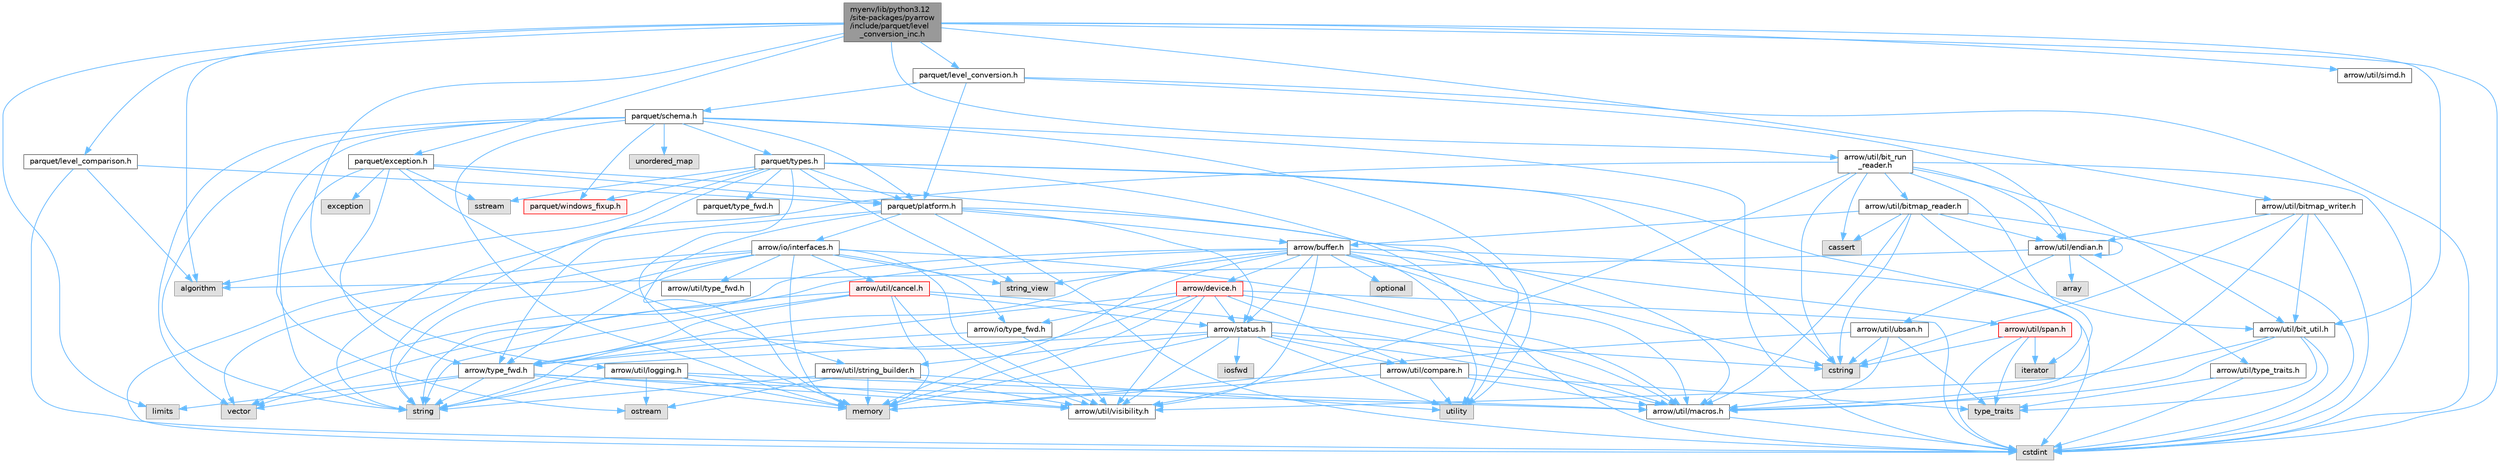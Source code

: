 digraph "myenv/lib/python3.12/site-packages/pyarrow/include/parquet/level_conversion_inc.h"
{
 // LATEX_PDF_SIZE
  bgcolor="transparent";
  edge [fontname=Helvetica,fontsize=10,labelfontname=Helvetica,labelfontsize=10];
  node [fontname=Helvetica,fontsize=10,shape=box,height=0.2,width=0.4];
  Node1 [id="Node000001",label="myenv/lib/python3.12\l/site-packages/pyarrow\l/include/parquet/level\l_conversion_inc.h",height=0.2,width=0.4,color="gray40", fillcolor="grey60", style="filled", fontcolor="black",tooltip=" "];
  Node1 -> Node2 [id="edge1_Node000001_Node000002",color="steelblue1",style="solid",tooltip=" "];
  Node2 [id="Node000002",label="parquet/level_conversion.h",height=0.2,width=0.4,color="grey40", fillcolor="white", style="filled",URL="$level__conversion_8h.html",tooltip=" "];
  Node2 -> Node3 [id="edge2_Node000002_Node000003",color="steelblue1",style="solid",tooltip=" "];
  Node3 [id="Node000003",label="cstdint",height=0.2,width=0.4,color="grey60", fillcolor="#E0E0E0", style="filled",tooltip=" "];
  Node2 -> Node4 [id="edge3_Node000002_Node000004",color="steelblue1",style="solid",tooltip=" "];
  Node4 [id="Node000004",label="arrow/util/endian.h",height=0.2,width=0.4,color="grey40", fillcolor="white", style="filled",URL="$endian_8h.html",tooltip=" "];
  Node4 -> Node4 [id="edge4_Node000004_Node000004",color="steelblue1",style="solid",tooltip=" "];
  Node4 -> Node5 [id="edge5_Node000004_Node000005",color="steelblue1",style="solid",tooltip=" "];
  Node5 [id="Node000005",label="algorithm",height=0.2,width=0.4,color="grey60", fillcolor="#E0E0E0", style="filled",tooltip=" "];
  Node4 -> Node6 [id="edge6_Node000004_Node000006",color="steelblue1",style="solid",tooltip=" "];
  Node6 [id="Node000006",label="array",height=0.2,width=0.4,color="grey60", fillcolor="#E0E0E0", style="filled",tooltip=" "];
  Node4 -> Node7 [id="edge7_Node000004_Node000007",color="steelblue1",style="solid",tooltip=" "];
  Node7 [id="Node000007",label="arrow/util/type_traits.h",height=0.2,width=0.4,color="grey40", fillcolor="white", style="filled",URL="$include_2arrow_2util_2type__traits_8h.html",tooltip=" "];
  Node7 -> Node3 [id="edge8_Node000007_Node000003",color="steelblue1",style="solid",tooltip=" "];
  Node7 -> Node8 [id="edge9_Node000007_Node000008",color="steelblue1",style="solid",tooltip=" "];
  Node8 [id="Node000008",label="type_traits",height=0.2,width=0.4,color="grey60", fillcolor="#E0E0E0", style="filled",tooltip=" "];
  Node4 -> Node9 [id="edge10_Node000004_Node000009",color="steelblue1",style="solid",tooltip=" "];
  Node9 [id="Node000009",label="arrow/util/ubsan.h",height=0.2,width=0.4,color="grey40", fillcolor="white", style="filled",URL="$ubsan_8h.html",tooltip=" "];
  Node9 -> Node10 [id="edge11_Node000009_Node000010",color="steelblue1",style="solid",tooltip=" "];
  Node10 [id="Node000010",label="cstring",height=0.2,width=0.4,color="grey60", fillcolor="#E0E0E0", style="filled",tooltip=" "];
  Node9 -> Node11 [id="edge12_Node000009_Node000011",color="steelblue1",style="solid",tooltip=" "];
  Node11 [id="Node000011",label="memory",height=0.2,width=0.4,color="grey60", fillcolor="#E0E0E0", style="filled",tooltip=" "];
  Node9 -> Node8 [id="edge13_Node000009_Node000008",color="steelblue1",style="solid",tooltip=" "];
  Node9 -> Node12 [id="edge14_Node000009_Node000012",color="steelblue1",style="solid",tooltip=" "];
  Node12 [id="Node000012",label="arrow/util/macros.h",height=0.2,width=0.4,color="grey40", fillcolor="white", style="filled",URL="$macros_8h.html",tooltip=" "];
  Node12 -> Node3 [id="edge15_Node000012_Node000003",color="steelblue1",style="solid",tooltip=" "];
  Node2 -> Node13 [id="edge16_Node000002_Node000013",color="steelblue1",style="solid",tooltip=" "];
  Node13 [id="Node000013",label="parquet/platform.h",height=0.2,width=0.4,color="grey40", fillcolor="white", style="filled",URL="$include_2parquet_2platform_8h.html",tooltip=" "];
  Node13 -> Node3 [id="edge17_Node000013_Node000003",color="steelblue1",style="solid",tooltip=" "];
  Node13 -> Node11 [id="edge18_Node000013_Node000011",color="steelblue1",style="solid",tooltip=" "];
  Node13 -> Node14 [id="edge19_Node000013_Node000014",color="steelblue1",style="solid",tooltip=" "];
  Node14 [id="Node000014",label="arrow/buffer.h",height=0.2,width=0.4,color="grey40", fillcolor="white", style="filled",URL="$buffer_8h.html",tooltip=" "];
  Node14 -> Node3 [id="edge20_Node000014_Node000003",color="steelblue1",style="solid",tooltip=" "];
  Node14 -> Node10 [id="edge21_Node000014_Node000010",color="steelblue1",style="solid",tooltip=" "];
  Node14 -> Node11 [id="edge22_Node000014_Node000011",color="steelblue1",style="solid",tooltip=" "];
  Node14 -> Node15 [id="edge23_Node000014_Node000015",color="steelblue1",style="solid",tooltip=" "];
  Node15 [id="Node000015",label="optional",height=0.2,width=0.4,color="grey60", fillcolor="#E0E0E0", style="filled",tooltip=" "];
  Node14 -> Node16 [id="edge24_Node000014_Node000016",color="steelblue1",style="solid",tooltip=" "];
  Node16 [id="Node000016",label="string",height=0.2,width=0.4,color="grey60", fillcolor="#E0E0E0", style="filled",tooltip=" "];
  Node14 -> Node17 [id="edge25_Node000014_Node000017",color="steelblue1",style="solid",tooltip=" "];
  Node17 [id="Node000017",label="string_view",height=0.2,width=0.4,color="grey60", fillcolor="#E0E0E0", style="filled",tooltip=" "];
  Node14 -> Node18 [id="edge26_Node000014_Node000018",color="steelblue1",style="solid",tooltip=" "];
  Node18 [id="Node000018",label="utility",height=0.2,width=0.4,color="grey60", fillcolor="#E0E0E0", style="filled",tooltip=" "];
  Node14 -> Node19 [id="edge27_Node000014_Node000019",color="steelblue1",style="solid",tooltip=" "];
  Node19 [id="Node000019",label="vector",height=0.2,width=0.4,color="grey60", fillcolor="#E0E0E0", style="filled",tooltip=" "];
  Node14 -> Node20 [id="edge28_Node000014_Node000020",color="steelblue1",style="solid",tooltip=" "];
  Node20 [id="Node000020",label="arrow/device.h",height=0.2,width=0.4,color="red", fillcolor="#FFF0F0", style="filled",URL="$device_8h.html",tooltip=" "];
  Node20 -> Node3 [id="edge29_Node000020_Node000003",color="steelblue1",style="solid",tooltip=" "];
  Node20 -> Node11 [id="edge30_Node000020_Node000011",color="steelblue1",style="solid",tooltip=" "];
  Node20 -> Node16 [id="edge31_Node000020_Node000016",color="steelblue1",style="solid",tooltip=" "];
  Node20 -> Node22 [id="edge32_Node000020_Node000022",color="steelblue1",style="solid",tooltip=" "];
  Node22 [id="Node000022",label="arrow/io/type_fwd.h",height=0.2,width=0.4,color="grey40", fillcolor="white", style="filled",URL="$arrow_2io_2type__fwd_8h.html",tooltip=" "];
  Node22 -> Node23 [id="edge33_Node000022_Node000023",color="steelblue1",style="solid",tooltip=" "];
  Node23 [id="Node000023",label="arrow/type_fwd.h",height=0.2,width=0.4,color="grey40", fillcolor="white", style="filled",URL="$arrow_2type__fwd_8h.html",tooltip=" "];
  Node23 -> Node24 [id="edge34_Node000023_Node000024",color="steelblue1",style="solid",tooltip=" "];
  Node24 [id="Node000024",label="limits",height=0.2,width=0.4,color="grey60", fillcolor="#E0E0E0", style="filled",tooltip=" "];
  Node23 -> Node11 [id="edge35_Node000023_Node000011",color="steelblue1",style="solid",tooltip=" "];
  Node23 -> Node16 [id="edge36_Node000023_Node000016",color="steelblue1",style="solid",tooltip=" "];
  Node23 -> Node19 [id="edge37_Node000023_Node000019",color="steelblue1",style="solid",tooltip=" "];
  Node23 -> Node12 [id="edge38_Node000023_Node000012",color="steelblue1",style="solid",tooltip=" "];
  Node23 -> Node25 [id="edge39_Node000023_Node000025",color="steelblue1",style="solid",tooltip=" "];
  Node25 [id="Node000025",label="arrow/util/visibility.h",height=0.2,width=0.4,color="grey40", fillcolor="white", style="filled",URL="$include_2arrow_2util_2visibility_8h.html",tooltip=" "];
  Node22 -> Node25 [id="edge40_Node000022_Node000025",color="steelblue1",style="solid",tooltip=" "];
  Node20 -> Node29 [id="edge41_Node000020_Node000029",color="steelblue1",style="solid",tooltip=" "];
  Node29 [id="Node000029",label="arrow/status.h",height=0.2,width=0.4,color="grey40", fillcolor="white", style="filled",URL="$status_8h.html",tooltip=" "];
  Node29 -> Node10 [id="edge42_Node000029_Node000010",color="steelblue1",style="solid",tooltip=" "];
  Node29 -> Node30 [id="edge43_Node000029_Node000030",color="steelblue1",style="solid",tooltip=" "];
  Node30 [id="Node000030",label="iosfwd",height=0.2,width=0.4,color="grey60", fillcolor="#E0E0E0", style="filled",tooltip=" "];
  Node29 -> Node11 [id="edge44_Node000029_Node000011",color="steelblue1",style="solid",tooltip=" "];
  Node29 -> Node16 [id="edge45_Node000029_Node000016",color="steelblue1",style="solid",tooltip=" "];
  Node29 -> Node18 [id="edge46_Node000029_Node000018",color="steelblue1",style="solid",tooltip=" "];
  Node29 -> Node31 [id="edge47_Node000029_Node000031",color="steelblue1",style="solid",tooltip=" "];
  Node31 [id="Node000031",label="arrow/util/compare.h",height=0.2,width=0.4,color="grey40", fillcolor="white", style="filled",URL="$util_2compare_8h.html",tooltip=" "];
  Node31 -> Node11 [id="edge48_Node000031_Node000011",color="steelblue1",style="solid",tooltip=" "];
  Node31 -> Node8 [id="edge49_Node000031_Node000008",color="steelblue1",style="solid",tooltip=" "];
  Node31 -> Node18 [id="edge50_Node000031_Node000018",color="steelblue1",style="solid",tooltip=" "];
  Node31 -> Node12 [id="edge51_Node000031_Node000012",color="steelblue1",style="solid",tooltip=" "];
  Node29 -> Node12 [id="edge52_Node000029_Node000012",color="steelblue1",style="solid",tooltip=" "];
  Node29 -> Node32 [id="edge53_Node000029_Node000032",color="steelblue1",style="solid",tooltip=" "];
  Node32 [id="Node000032",label="arrow/util/string_builder.h",height=0.2,width=0.4,color="grey40", fillcolor="white", style="filled",URL="$string__builder_8h.html",tooltip=" "];
  Node32 -> Node11 [id="edge54_Node000032_Node000011",color="steelblue1",style="solid",tooltip=" "];
  Node32 -> Node33 [id="edge55_Node000032_Node000033",color="steelblue1",style="solid",tooltip=" "];
  Node33 [id="Node000033",label="ostream",height=0.2,width=0.4,color="grey60", fillcolor="#E0E0E0", style="filled",tooltip=" "];
  Node32 -> Node16 [id="edge56_Node000032_Node000016",color="steelblue1",style="solid",tooltip=" "];
  Node32 -> Node18 [id="edge57_Node000032_Node000018",color="steelblue1",style="solid",tooltip=" "];
  Node32 -> Node25 [id="edge58_Node000032_Node000025",color="steelblue1",style="solid",tooltip=" "];
  Node29 -> Node25 [id="edge59_Node000029_Node000025",color="steelblue1",style="solid",tooltip=" "];
  Node20 -> Node23 [id="edge60_Node000020_Node000023",color="steelblue1",style="solid",tooltip=" "];
  Node20 -> Node31 [id="edge61_Node000020_Node000031",color="steelblue1",style="solid",tooltip=" "];
  Node20 -> Node12 [id="edge62_Node000020_Node000012",color="steelblue1",style="solid",tooltip=" "];
  Node20 -> Node25 [id="edge63_Node000020_Node000025",color="steelblue1",style="solid",tooltip=" "];
  Node14 -> Node29 [id="edge64_Node000014_Node000029",color="steelblue1",style="solid",tooltip=" "];
  Node14 -> Node23 [id="edge65_Node000014_Node000023",color="steelblue1",style="solid",tooltip=" "];
  Node14 -> Node12 [id="edge66_Node000014_Node000012",color="steelblue1",style="solid",tooltip=" "];
  Node14 -> Node36 [id="edge67_Node000014_Node000036",color="steelblue1",style="solid",tooltip=" "];
  Node36 [id="Node000036",label="arrow/util/span.h",height=0.2,width=0.4,color="red", fillcolor="#FFF0F0", style="filled",URL="$span_8h.html",tooltip=" "];
  Node36 -> Node3 [id="edge68_Node000036_Node000003",color="steelblue1",style="solid",tooltip=" "];
  Node36 -> Node10 [id="edge69_Node000036_Node000010",color="steelblue1",style="solid",tooltip=" "];
  Node36 -> Node37 [id="edge70_Node000036_Node000037",color="steelblue1",style="solid",tooltip=" "];
  Node37 [id="Node000037",label="iterator",height=0.2,width=0.4,color="grey60", fillcolor="#E0E0E0", style="filled",tooltip=" "];
  Node36 -> Node8 [id="edge71_Node000036_Node000008",color="steelblue1",style="solid",tooltip=" "];
  Node14 -> Node25 [id="edge72_Node000014_Node000025",color="steelblue1",style="solid",tooltip=" "];
  Node13 -> Node38 [id="edge73_Node000013_Node000038",color="steelblue1",style="solid",tooltip=" "];
  Node38 [id="Node000038",label="arrow/io/interfaces.h",height=0.2,width=0.4,color="grey40", fillcolor="white", style="filled",URL="$interfaces_8h.html",tooltip=" "];
  Node38 -> Node3 [id="edge74_Node000038_Node000003",color="steelblue1",style="solid",tooltip=" "];
  Node38 -> Node11 [id="edge75_Node000038_Node000011",color="steelblue1",style="solid",tooltip=" "];
  Node38 -> Node16 [id="edge76_Node000038_Node000016",color="steelblue1",style="solid",tooltip=" "];
  Node38 -> Node17 [id="edge77_Node000038_Node000017",color="steelblue1",style="solid",tooltip=" "];
  Node38 -> Node19 [id="edge78_Node000038_Node000019",color="steelblue1",style="solid",tooltip=" "];
  Node38 -> Node22 [id="edge79_Node000038_Node000022",color="steelblue1",style="solid",tooltip=" "];
  Node38 -> Node23 [id="edge80_Node000038_Node000023",color="steelblue1",style="solid",tooltip=" "];
  Node38 -> Node39 [id="edge81_Node000038_Node000039",color="steelblue1",style="solid",tooltip=" "];
  Node39 [id="Node000039",label="arrow/util/cancel.h",height=0.2,width=0.4,color="red", fillcolor="#FFF0F0", style="filled",URL="$cancel_8h.html",tooltip=" "];
  Node39 -> Node11 [id="edge82_Node000039_Node000011",color="steelblue1",style="solid",tooltip=" "];
  Node39 -> Node16 [id="edge83_Node000039_Node000016",color="steelblue1",style="solid",tooltip=" "];
  Node39 -> Node19 [id="edge84_Node000039_Node000019",color="steelblue1",style="solid",tooltip=" "];
  Node39 -> Node29 [id="edge85_Node000039_Node000029",color="steelblue1",style="solid",tooltip=" "];
  Node39 -> Node23 [id="edge86_Node000039_Node000023",color="steelblue1",style="solid",tooltip=" "];
  Node39 -> Node12 [id="edge87_Node000039_Node000012",color="steelblue1",style="solid",tooltip=" "];
  Node39 -> Node25 [id="edge88_Node000039_Node000025",color="steelblue1",style="solid",tooltip=" "];
  Node38 -> Node12 [id="edge89_Node000038_Node000012",color="steelblue1",style="solid",tooltip=" "];
  Node38 -> Node40 [id="edge90_Node000038_Node000040",color="steelblue1",style="solid",tooltip=" "];
  Node40 [id="Node000040",label="arrow/util/type_fwd.h",height=0.2,width=0.4,color="grey40", fillcolor="white", style="filled",URL="$arrow_2util_2type__fwd_8h.html",tooltip=" "];
  Node38 -> Node25 [id="edge91_Node000038_Node000025",color="steelblue1",style="solid",tooltip=" "];
  Node13 -> Node29 [id="edge92_Node000013_Node000029",color="steelblue1",style="solid",tooltip=" "];
  Node13 -> Node23 [id="edge93_Node000013_Node000023",color="steelblue1",style="solid",tooltip=" "];
  Node13 -> Node12 [id="edge94_Node000013_Node000012",color="steelblue1",style="solid",tooltip=" "];
  Node2 -> Node41 [id="edge95_Node000002_Node000041",color="steelblue1",style="solid",tooltip=" "];
  Node41 [id="Node000041",label="parquet/schema.h",height=0.2,width=0.4,color="grey40", fillcolor="white", style="filled",URL="$schema_8h.html",tooltip=" "];
  Node41 -> Node3 [id="edge96_Node000041_Node000003",color="steelblue1",style="solid",tooltip=" "];
  Node41 -> Node11 [id="edge97_Node000041_Node000011",color="steelblue1",style="solid",tooltip=" "];
  Node41 -> Node33 [id="edge98_Node000041_Node000033",color="steelblue1",style="solid",tooltip=" "];
  Node41 -> Node16 [id="edge99_Node000041_Node000016",color="steelblue1",style="solid",tooltip=" "];
  Node41 -> Node42 [id="edge100_Node000041_Node000042",color="steelblue1",style="solid",tooltip=" "];
  Node42 [id="Node000042",label="unordered_map",height=0.2,width=0.4,color="grey60", fillcolor="#E0E0E0", style="filled",tooltip=" "];
  Node41 -> Node18 [id="edge101_Node000041_Node000018",color="steelblue1",style="solid",tooltip=" "];
  Node41 -> Node19 [id="edge102_Node000041_Node000019",color="steelblue1",style="solid",tooltip=" "];
  Node41 -> Node13 [id="edge103_Node000041_Node000013",color="steelblue1",style="solid",tooltip=" "];
  Node41 -> Node43 [id="edge104_Node000041_Node000043",color="steelblue1",style="solid",tooltip=" "];
  Node43 [id="Node000043",label="parquet/types.h",height=0.2,width=0.4,color="grey40", fillcolor="white", style="filled",URL="$parquet_2types_8h.html",tooltip=" "];
  Node43 -> Node5 [id="edge105_Node000043_Node000005",color="steelblue1",style="solid",tooltip=" "];
  Node43 -> Node3 [id="edge106_Node000043_Node000003",color="steelblue1",style="solid",tooltip=" "];
  Node43 -> Node10 [id="edge107_Node000043_Node000010",color="steelblue1",style="solid",tooltip=" "];
  Node43 -> Node37 [id="edge108_Node000043_Node000037",color="steelblue1",style="solid",tooltip=" "];
  Node43 -> Node11 [id="edge109_Node000043_Node000011",color="steelblue1",style="solid",tooltip=" "];
  Node43 -> Node44 [id="edge110_Node000043_Node000044",color="steelblue1",style="solid",tooltip=" "];
  Node44 [id="Node000044",label="sstream",height=0.2,width=0.4,color="grey60", fillcolor="#E0E0E0", style="filled",tooltip=" "];
  Node43 -> Node16 [id="edge111_Node000043_Node000016",color="steelblue1",style="solid",tooltip=" "];
  Node43 -> Node17 [id="edge112_Node000043_Node000017",color="steelblue1",style="solid",tooltip=" "];
  Node43 -> Node13 [id="edge113_Node000043_Node000013",color="steelblue1",style="solid",tooltip=" "];
  Node43 -> Node45 [id="edge114_Node000043_Node000045",color="steelblue1",style="solid",tooltip=" "];
  Node45 [id="Node000045",label="parquet/type_fwd.h",height=0.2,width=0.4,color="grey40", fillcolor="white", style="filled",URL="$parquet_2type__fwd_8h.html",tooltip=" "];
  Node43 -> Node46 [id="edge115_Node000043_Node000046",color="steelblue1",style="solid",tooltip=" "];
  Node46 [id="Node000046",label="parquet/windows_fixup.h",height=0.2,width=0.4,color="red", fillcolor="#FFF0F0", style="filled",URL="$parquet_2windows__fixup_8h.html",tooltip=" "];
  Node41 -> Node46 [id="edge116_Node000041_Node000046",color="steelblue1",style="solid",tooltip=" "];
  Node1 -> Node5 [id="edge117_Node000001_Node000005",color="steelblue1",style="solid",tooltip=" "];
  Node1 -> Node3 [id="edge118_Node000001_Node000003",color="steelblue1",style="solid",tooltip=" "];
  Node1 -> Node24 [id="edge119_Node000001_Node000024",color="steelblue1",style="solid",tooltip=" "];
  Node1 -> Node48 [id="edge120_Node000001_Node000048",color="steelblue1",style="solid",tooltip=" "];
  Node48 [id="Node000048",label="arrow/util/bit_run\l_reader.h",height=0.2,width=0.4,color="grey40", fillcolor="white", style="filled",URL="$bit__run__reader_8h.html",tooltip=" "];
  Node48 -> Node49 [id="edge121_Node000048_Node000049",color="steelblue1",style="solid",tooltip=" "];
  Node49 [id="Node000049",label="cassert",height=0.2,width=0.4,color="grey60", fillcolor="#E0E0E0", style="filled",tooltip=" "];
  Node48 -> Node3 [id="edge122_Node000048_Node000003",color="steelblue1",style="solid",tooltip=" "];
  Node48 -> Node10 [id="edge123_Node000048_Node000010",color="steelblue1",style="solid",tooltip=" "];
  Node48 -> Node16 [id="edge124_Node000048_Node000016",color="steelblue1",style="solid",tooltip=" "];
  Node48 -> Node50 [id="edge125_Node000048_Node000050",color="steelblue1",style="solid",tooltip=" "];
  Node50 [id="Node000050",label="arrow/util/bit_util.h",height=0.2,width=0.4,color="grey40", fillcolor="white", style="filled",URL="$bit__util_8h.html",tooltip=" "];
  Node50 -> Node3 [id="edge126_Node000050_Node000003",color="steelblue1",style="solid",tooltip=" "];
  Node50 -> Node8 [id="edge127_Node000050_Node000008",color="steelblue1",style="solid",tooltip=" "];
  Node50 -> Node12 [id="edge128_Node000050_Node000012",color="steelblue1",style="solid",tooltip=" "];
  Node50 -> Node25 [id="edge129_Node000050_Node000025",color="steelblue1",style="solid",tooltip=" "];
  Node48 -> Node51 [id="edge130_Node000048_Node000051",color="steelblue1",style="solid",tooltip=" "];
  Node51 [id="Node000051",label="arrow/util/bitmap_reader.h",height=0.2,width=0.4,color="grey40", fillcolor="white", style="filled",URL="$bitmap__reader_8h.html",tooltip=" "];
  Node51 -> Node49 [id="edge131_Node000051_Node000049",color="steelblue1",style="solid",tooltip=" "];
  Node51 -> Node3 [id="edge132_Node000051_Node000003",color="steelblue1",style="solid",tooltip=" "];
  Node51 -> Node10 [id="edge133_Node000051_Node000010",color="steelblue1",style="solid",tooltip=" "];
  Node51 -> Node14 [id="edge134_Node000051_Node000014",color="steelblue1",style="solid",tooltip=" "];
  Node51 -> Node50 [id="edge135_Node000051_Node000050",color="steelblue1",style="solid",tooltip=" "];
  Node51 -> Node4 [id="edge136_Node000051_Node000004",color="steelblue1",style="solid",tooltip=" "];
  Node51 -> Node12 [id="edge137_Node000051_Node000012",color="steelblue1",style="solid",tooltip=" "];
  Node48 -> Node4 [id="edge138_Node000048_Node000004",color="steelblue1",style="solid",tooltip=" "];
  Node48 -> Node12 [id="edge139_Node000048_Node000012",color="steelblue1",style="solid",tooltip=" "];
  Node48 -> Node25 [id="edge140_Node000048_Node000025",color="steelblue1",style="solid",tooltip=" "];
  Node1 -> Node50 [id="edge141_Node000001_Node000050",color="steelblue1",style="solid",tooltip=" "];
  Node1 -> Node52 [id="edge142_Node000001_Node000052",color="steelblue1",style="solid",tooltip=" "];
  Node52 [id="Node000052",label="arrow/util/bitmap_writer.h",height=0.2,width=0.4,color="grey40", fillcolor="white", style="filled",URL="$bitmap__writer_8h.html",tooltip=" "];
  Node52 -> Node3 [id="edge143_Node000052_Node000003",color="steelblue1",style="solid",tooltip=" "];
  Node52 -> Node10 [id="edge144_Node000052_Node000010",color="steelblue1",style="solid",tooltip=" "];
  Node52 -> Node50 [id="edge145_Node000052_Node000050",color="steelblue1",style="solid",tooltip=" "];
  Node52 -> Node4 [id="edge146_Node000052_Node000004",color="steelblue1",style="solid",tooltip=" "];
  Node52 -> Node12 [id="edge147_Node000052_Node000012",color="steelblue1",style="solid",tooltip=" "];
  Node1 -> Node53 [id="edge148_Node000001_Node000053",color="steelblue1",style="solid",tooltip=" "];
  Node53 [id="Node000053",label="arrow/util/logging.h",height=0.2,width=0.4,color="grey40", fillcolor="white", style="filled",URL="$logging_8h.html",tooltip=" "];
  Node53 -> Node11 [id="edge149_Node000053_Node000011",color="steelblue1",style="solid",tooltip=" "];
  Node53 -> Node33 [id="edge150_Node000053_Node000033",color="steelblue1",style="solid",tooltip=" "];
  Node53 -> Node16 [id="edge151_Node000053_Node000016",color="steelblue1",style="solid",tooltip=" "];
  Node53 -> Node12 [id="edge152_Node000053_Node000012",color="steelblue1",style="solid",tooltip=" "];
  Node53 -> Node25 [id="edge153_Node000053_Node000025",color="steelblue1",style="solid",tooltip=" "];
  Node1 -> Node54 [id="edge154_Node000001_Node000054",color="steelblue1",style="solid",tooltip=" "];
  Node54 [id="Node000054",label="arrow/util/simd.h",height=0.2,width=0.4,color="grey40", fillcolor="white", style="filled",URL="$simd_8h.html",tooltip=" "];
  Node1 -> Node55 [id="edge155_Node000001_Node000055",color="steelblue1",style="solid",tooltip=" "];
  Node55 [id="Node000055",label="parquet/exception.h",height=0.2,width=0.4,color="grey40", fillcolor="white", style="filled",URL="$exception_8h.html",tooltip=" "];
  Node55 -> Node56 [id="edge156_Node000055_Node000056",color="steelblue1",style="solid",tooltip=" "];
  Node56 [id="Node000056",label="exception",height=0.2,width=0.4,color="grey60", fillcolor="#E0E0E0", style="filled",tooltip=" "];
  Node55 -> Node44 [id="edge157_Node000055_Node000044",color="steelblue1",style="solid",tooltip=" "];
  Node55 -> Node16 [id="edge158_Node000055_Node000016",color="steelblue1",style="solid",tooltip=" "];
  Node55 -> Node18 [id="edge159_Node000055_Node000018",color="steelblue1",style="solid",tooltip=" "];
  Node55 -> Node23 [id="edge160_Node000055_Node000023",color="steelblue1",style="solid",tooltip=" "];
  Node55 -> Node32 [id="edge161_Node000055_Node000032",color="steelblue1",style="solid",tooltip=" "];
  Node55 -> Node13 [id="edge162_Node000055_Node000013",color="steelblue1",style="solid",tooltip=" "];
  Node1 -> Node57 [id="edge163_Node000001_Node000057",color="steelblue1",style="solid",tooltip=" "];
  Node57 [id="Node000057",label="parquet/level_comparison.h",height=0.2,width=0.4,color="grey40", fillcolor="white", style="filled",URL="$level__comparison_8h.html",tooltip=" "];
  Node57 -> Node5 [id="edge164_Node000057_Node000005",color="steelblue1",style="solid",tooltip=" "];
  Node57 -> Node3 [id="edge165_Node000057_Node000003",color="steelblue1",style="solid",tooltip=" "];
  Node57 -> Node13 [id="edge166_Node000057_Node000013",color="steelblue1",style="solid",tooltip=" "];
}
